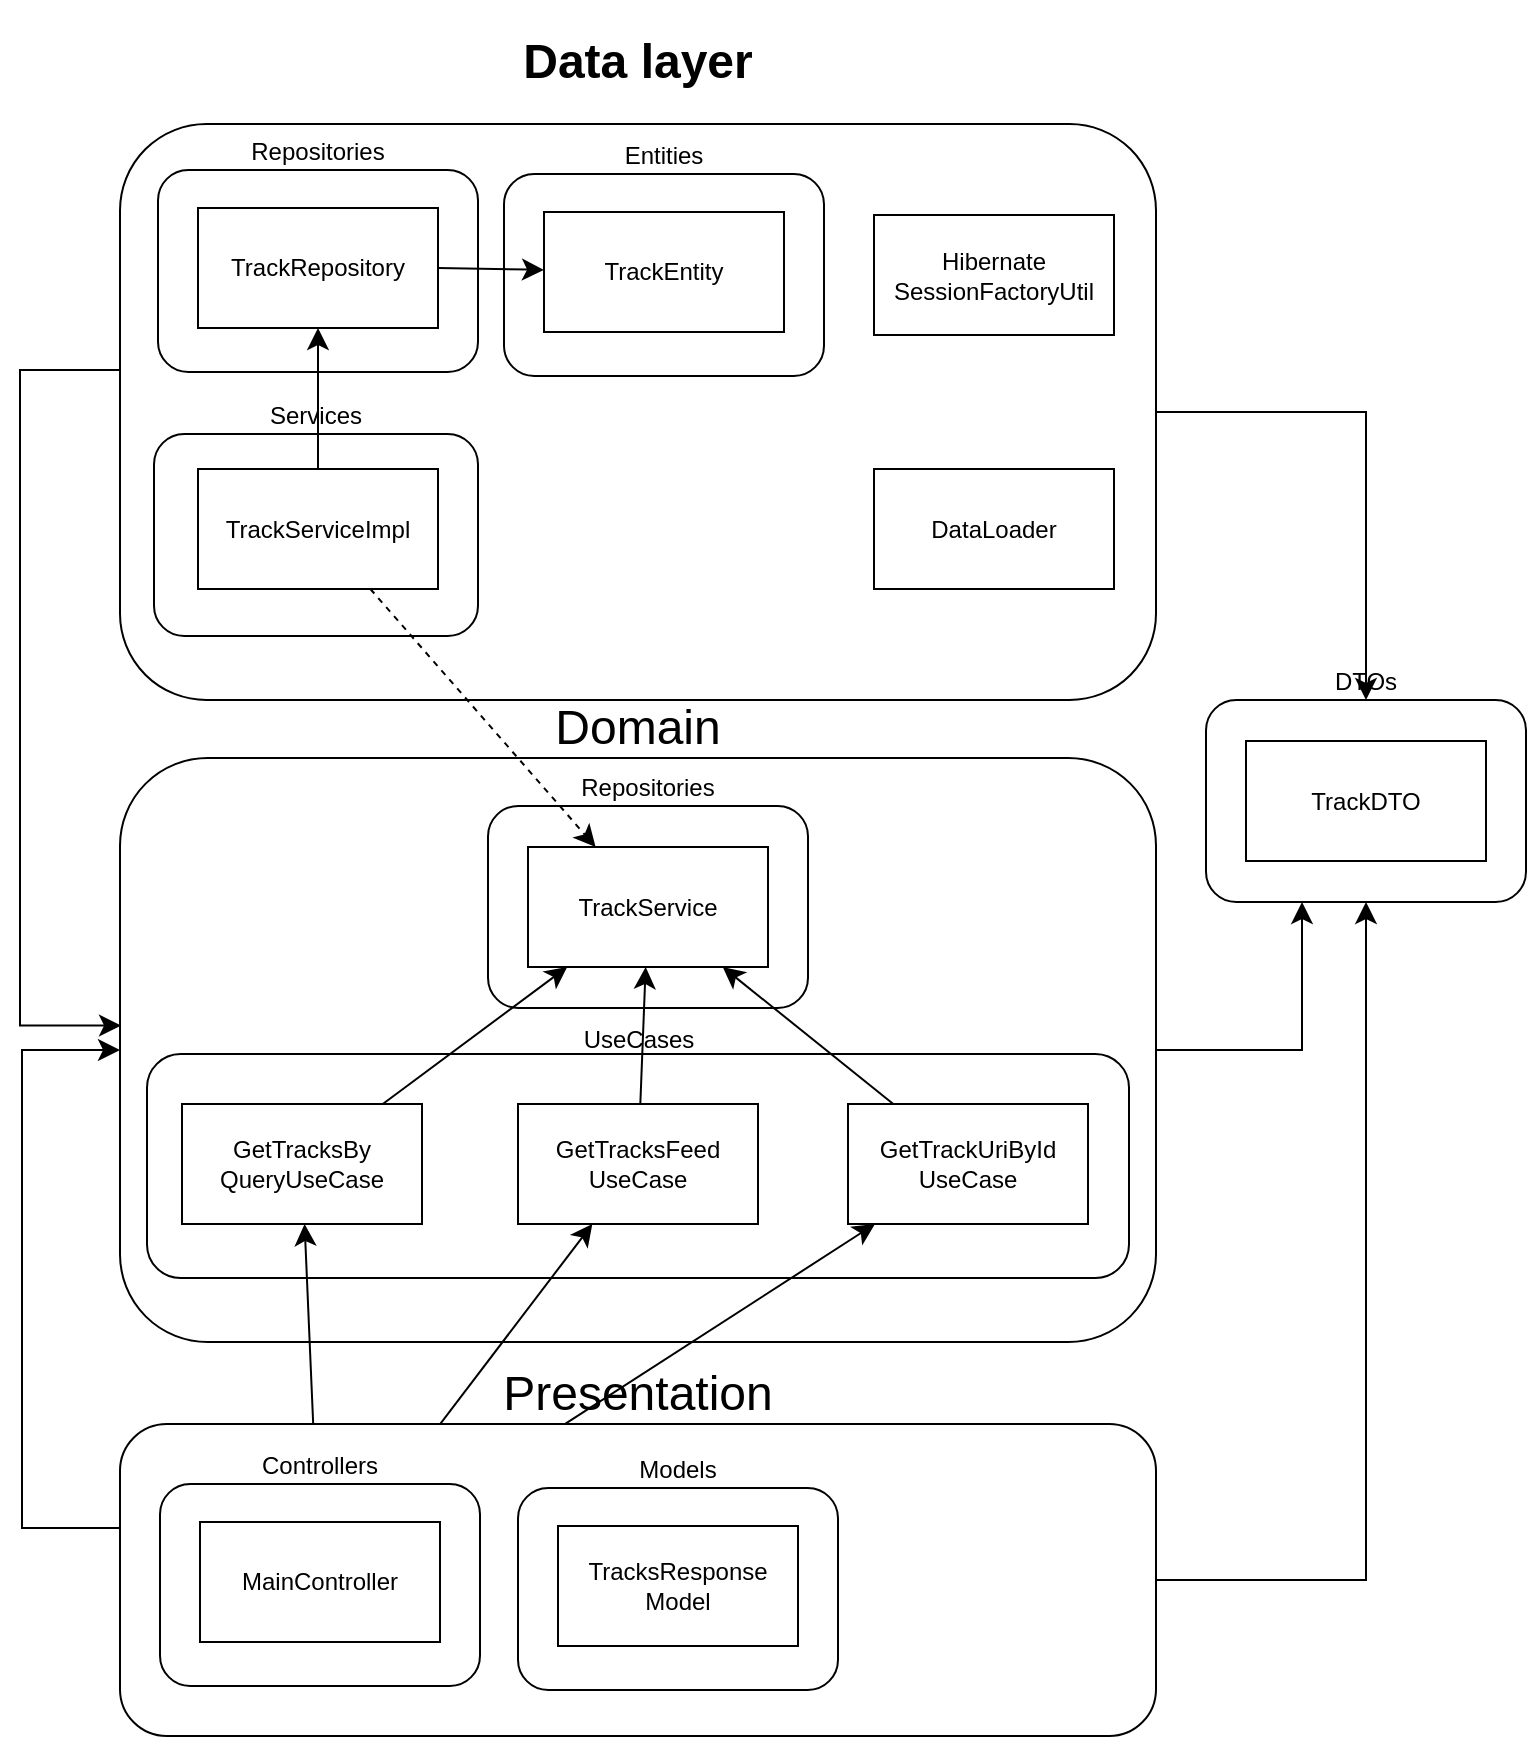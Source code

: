 <mxfile version="24.4.4" type="github">
  <diagram name="Страница — 1" id="OJzcXu3lYR9cOo_Ei6CB">
    <mxGraphModel dx="1763" dy="1281" grid="0" gridSize="10" guides="1" tooltips="1" connect="1" arrows="1" fold="1" page="0" pageScale="1" pageWidth="827" pageHeight="1169" math="0" shadow="0">
      <root>
        <mxCell id="0" />
        <mxCell id="1" parent="0" />
        <mxCell id="CoSqgKdmK9KjP_J41aMJ-84" value="" style="group" vertex="1" connectable="0" parent="1">
          <mxGeometry x="-178" y="209" width="518" height="292" as="geometry" />
        </mxCell>
        <mxCell id="CoSqgKdmK9KjP_J41aMJ-31" value="&lt;font style=&quot;font-size: 24px;&quot;&gt;Domain&lt;/font&gt;" style="rounded=1;whiteSpace=wrap;html=1;labelPosition=center;verticalLabelPosition=top;align=center;verticalAlign=bottom;fontSize=12;spacing=0;spacingRight=0;spacingLeft=0;" vertex="1" parent="CoSqgKdmK9KjP_J41aMJ-84">
          <mxGeometry width="518" height="292" as="geometry" />
        </mxCell>
        <mxCell id="CoSqgKdmK9KjP_J41aMJ-55" value="" style="group" vertex="1" connectable="0" parent="CoSqgKdmK9KjP_J41aMJ-84">
          <mxGeometry x="13.5" y="148" width="491" height="112" as="geometry" />
        </mxCell>
        <mxCell id="CoSqgKdmK9KjP_J41aMJ-78" value="" style="group" vertex="1" connectable="0" parent="CoSqgKdmK9KjP_J41aMJ-55">
          <mxGeometry width="491" height="112" as="geometry" />
        </mxCell>
        <mxCell id="CoSqgKdmK9KjP_J41aMJ-79" value="" style="group" vertex="1" connectable="0" parent="CoSqgKdmK9KjP_J41aMJ-78">
          <mxGeometry width="491" height="112" as="geometry" />
        </mxCell>
        <mxCell id="CoSqgKdmK9KjP_J41aMJ-50" value="UseCases" style="rounded=1;whiteSpace=wrap;html=1;labelPosition=center;verticalLabelPosition=top;align=center;verticalAlign=bottom;fontSize=12;spacing=0;spacingRight=0;spacingLeft=0;" vertex="1" parent="CoSqgKdmK9KjP_J41aMJ-79">
          <mxGeometry width="491" height="112" as="geometry" />
        </mxCell>
        <mxCell id="CoSqgKdmK9KjP_J41aMJ-47" value="&lt;div&gt;GetTracksBy&lt;/div&gt;&lt;div&gt;QueryUseCase&lt;/div&gt;" style="rounded=0;whiteSpace=wrap;html=1;" vertex="1" parent="CoSqgKdmK9KjP_J41aMJ-79">
          <mxGeometry x="17.5" y="25" width="120" height="60" as="geometry" />
        </mxCell>
        <mxCell id="CoSqgKdmK9KjP_J41aMJ-48" value="&lt;div&gt;GetTracksFeed&lt;/div&gt;&lt;div&gt;UseCase&lt;/div&gt;" style="rounded=0;whiteSpace=wrap;html=1;" vertex="1" parent="CoSqgKdmK9KjP_J41aMJ-79">
          <mxGeometry x="185.5" y="25" width="120" height="60" as="geometry" />
        </mxCell>
        <mxCell id="CoSqgKdmK9KjP_J41aMJ-49" value="&lt;div&gt;GetTrackUriById&lt;/div&gt;&lt;div&gt;UseCase&lt;/div&gt;" style="rounded=0;whiteSpace=wrap;html=1;" vertex="1" parent="CoSqgKdmK9KjP_J41aMJ-79">
          <mxGeometry x="350.5" y="25" width="120" height="60" as="geometry" />
        </mxCell>
        <mxCell id="CoSqgKdmK9KjP_J41aMJ-83" value="" style="group" vertex="1" connectable="0" parent="CoSqgKdmK9KjP_J41aMJ-84">
          <mxGeometry x="184" y="24" width="160" height="101" as="geometry" />
        </mxCell>
        <mxCell id="CoSqgKdmK9KjP_J41aMJ-75" value="Repositories" style="rounded=1;whiteSpace=wrap;html=1;labelPosition=center;verticalLabelPosition=top;align=center;verticalAlign=bottom;" vertex="1" parent="CoSqgKdmK9KjP_J41aMJ-83">
          <mxGeometry width="160" height="101" as="geometry" />
        </mxCell>
        <mxCell id="CoSqgKdmK9KjP_J41aMJ-6" value="TrackService" style="rounded=0;whiteSpace=wrap;html=1;" vertex="1" parent="CoSqgKdmK9KjP_J41aMJ-83">
          <mxGeometry x="20" y="20.5" width="120" height="60" as="geometry" />
        </mxCell>
        <mxCell id="CoSqgKdmK9KjP_J41aMJ-53" style="edgeStyle=none;curved=1;rounded=0;orthogonalLoop=1;jettySize=auto;html=1;fontSize=12;startSize=8;endSize=8;" edge="1" parent="CoSqgKdmK9KjP_J41aMJ-84" source="CoSqgKdmK9KjP_J41aMJ-49" target="CoSqgKdmK9KjP_J41aMJ-6">
          <mxGeometry relative="1" as="geometry" />
        </mxCell>
        <mxCell id="CoSqgKdmK9KjP_J41aMJ-51" style="edgeStyle=none;curved=1;rounded=0;orthogonalLoop=1;jettySize=auto;html=1;fontSize=12;startSize=8;endSize=8;" edge="1" parent="CoSqgKdmK9KjP_J41aMJ-84" source="CoSqgKdmK9KjP_J41aMJ-47" target="CoSqgKdmK9KjP_J41aMJ-6">
          <mxGeometry relative="1" as="geometry">
            <mxPoint x="149" y="-26" as="targetPoint" />
          </mxGeometry>
        </mxCell>
        <mxCell id="CoSqgKdmK9KjP_J41aMJ-52" style="edgeStyle=none;curved=1;rounded=0;orthogonalLoop=1;jettySize=auto;html=1;fontSize=12;startSize=8;endSize=8;" edge="1" parent="CoSqgKdmK9KjP_J41aMJ-84" source="CoSqgKdmK9KjP_J41aMJ-48" target="CoSqgKdmK9KjP_J41aMJ-6">
          <mxGeometry relative="1" as="geometry" />
        </mxCell>
        <mxCell id="CoSqgKdmK9KjP_J41aMJ-101" value="" style="group" vertex="1" connectable="0" parent="1">
          <mxGeometry x="365" y="180" width="160" height="101" as="geometry" />
        </mxCell>
        <mxCell id="CoSqgKdmK9KjP_J41aMJ-85" value="&lt;div&gt;DTOs&lt;/div&gt;" style="rounded=1;whiteSpace=wrap;html=1;labelPosition=center;verticalLabelPosition=top;align=center;verticalAlign=bottom;" vertex="1" parent="CoSqgKdmK9KjP_J41aMJ-101">
          <mxGeometry width="160" height="101" as="geometry" />
        </mxCell>
        <mxCell id="CoSqgKdmK9KjP_J41aMJ-100" value="TrackDTO" style="rounded=0;whiteSpace=wrap;html=1;" vertex="1" parent="CoSqgKdmK9KjP_J41aMJ-101">
          <mxGeometry x="20" y="20.5" width="120" height="60" as="geometry" />
        </mxCell>
        <mxCell id="CoSqgKdmK9KjP_J41aMJ-28" value="" style="group" vertex="1" connectable="0" parent="1">
          <mxGeometry x="-178" y="-108" width="518" height="288" as="geometry" />
        </mxCell>
        <mxCell id="CoSqgKdmK9KjP_J41aMJ-1" value="&lt;h1 align=&quot;right&quot;&gt;&lt;font style=&quot;font-size: 24px;&quot;&gt;Data layer&lt;br&gt;&lt;/font&gt;&lt;/h1&gt;" style="rounded=1;whiteSpace=wrap;html=1;labelPosition=center;verticalLabelPosition=top;align=center;verticalAlign=bottom;fontSize=12;spacing=0;spacingRight=0;spacingLeft=0;" vertex="1" parent="CoSqgKdmK9KjP_J41aMJ-28">
          <mxGeometry width="518" height="288" as="geometry" />
        </mxCell>
        <mxCell id="CoSqgKdmK9KjP_J41aMJ-11" value="" style="group" vertex="1" connectable="0" parent="CoSqgKdmK9KjP_J41aMJ-28">
          <mxGeometry x="19" y="23" width="160" height="101" as="geometry" />
        </mxCell>
        <mxCell id="CoSqgKdmK9KjP_J41aMJ-3" value="Repositories" style="rounded=1;whiteSpace=wrap;html=1;labelPosition=center;verticalLabelPosition=top;align=center;verticalAlign=bottom;" vertex="1" parent="CoSqgKdmK9KjP_J41aMJ-11">
          <mxGeometry width="160" height="101" as="geometry" />
        </mxCell>
        <mxCell id="CoSqgKdmK9KjP_J41aMJ-4" value="TrackRepository" style="rounded=0;whiteSpace=wrap;html=1;" vertex="1" parent="CoSqgKdmK9KjP_J41aMJ-11">
          <mxGeometry x="20" y="19" width="120" height="60" as="geometry" />
        </mxCell>
        <mxCell id="CoSqgKdmK9KjP_J41aMJ-10" value="" style="group" vertex="1" connectable="0" parent="CoSqgKdmK9KjP_J41aMJ-28">
          <mxGeometry x="192" y="25" width="160" height="101" as="geometry" />
        </mxCell>
        <mxCell id="CoSqgKdmK9KjP_J41aMJ-8" value="Entities" style="rounded=1;whiteSpace=wrap;html=1;labelPosition=center;verticalLabelPosition=top;align=center;verticalAlign=bottom;container=0;" vertex="1" parent="CoSqgKdmK9KjP_J41aMJ-10">
          <mxGeometry width="160" height="101" as="geometry" />
        </mxCell>
        <mxCell id="CoSqgKdmK9KjP_J41aMJ-9" value="TrackEntity" style="rounded=0;whiteSpace=wrap;html=1;" vertex="1" parent="CoSqgKdmK9KjP_J41aMJ-10">
          <mxGeometry x="20" y="19" width="120" height="60" as="geometry" />
        </mxCell>
        <mxCell id="CoSqgKdmK9KjP_J41aMJ-5" value="Services" style="rounded=1;whiteSpace=wrap;html=1;labelPosition=center;verticalLabelPosition=top;align=center;verticalAlign=bottom;" vertex="1" parent="CoSqgKdmK9KjP_J41aMJ-28">
          <mxGeometry x="17" y="155" width="162" height="101" as="geometry" />
        </mxCell>
        <mxCell id="CoSqgKdmK9KjP_J41aMJ-19" style="edgeStyle=none;curved=1;rounded=0;orthogonalLoop=1;jettySize=auto;html=1;exitX=0.5;exitY=0;exitDx=0;exitDy=0;fontSize=12;startSize=8;endSize=8;" edge="1" parent="CoSqgKdmK9KjP_J41aMJ-28" source="CoSqgKdmK9KjP_J41aMJ-7" target="CoSqgKdmK9KjP_J41aMJ-4">
          <mxGeometry relative="1" as="geometry" />
        </mxCell>
        <mxCell id="CoSqgKdmK9KjP_J41aMJ-7" value="TrackServiceImpl" style="rounded=0;whiteSpace=wrap;html=1;" vertex="1" parent="CoSqgKdmK9KjP_J41aMJ-28">
          <mxGeometry x="39" y="172.5" width="120" height="60" as="geometry" />
        </mxCell>
        <mxCell id="CoSqgKdmK9KjP_J41aMJ-22" style="edgeStyle=none;curved=1;rounded=0;orthogonalLoop=1;jettySize=auto;html=1;exitX=1;exitY=0.5;exitDx=0;exitDy=0;fontSize=12;startSize=8;endSize=8;" edge="1" parent="CoSqgKdmK9KjP_J41aMJ-28" source="CoSqgKdmK9KjP_J41aMJ-4" target="CoSqgKdmK9KjP_J41aMJ-9">
          <mxGeometry relative="1" as="geometry" />
        </mxCell>
        <mxCell id="CoSqgKdmK9KjP_J41aMJ-26" value="&lt;div&gt;Hibernate&lt;/div&gt;&lt;div&gt;SessionFactoryUtil&lt;br&gt;&lt;/div&gt;" style="rounded=0;whiteSpace=wrap;html=1;" vertex="1" parent="CoSqgKdmK9KjP_J41aMJ-28">
          <mxGeometry x="377" y="45.5" width="120" height="60" as="geometry" />
        </mxCell>
        <mxCell id="CoSqgKdmK9KjP_J41aMJ-27" value="DataLoader" style="rounded=0;whiteSpace=wrap;html=1;" vertex="1" parent="CoSqgKdmK9KjP_J41aMJ-28">
          <mxGeometry x="377" y="172.5" width="120" height="60" as="geometry" />
        </mxCell>
        <mxCell id="CoSqgKdmK9KjP_J41aMJ-105" style="edgeStyle=orthogonalEdgeStyle;rounded=0;orthogonalLoop=1;jettySize=auto;html=1;fontSize=12;startSize=8;endSize=8;" edge="1" parent="1" source="CoSqgKdmK9KjP_J41aMJ-54" target="CoSqgKdmK9KjP_J41aMJ-85">
          <mxGeometry relative="1" as="geometry" />
        </mxCell>
        <mxCell id="CoSqgKdmK9KjP_J41aMJ-108" style="edgeStyle=orthogonalEdgeStyle;rounded=0;orthogonalLoop=1;jettySize=auto;html=1;fontSize=12;startSize=8;endSize=8;entryX=0;entryY=0.5;entryDx=0;entryDy=0;exitX=0;exitY=0.5;exitDx=0;exitDy=0;" edge="1" parent="1" source="CoSqgKdmK9KjP_J41aMJ-54" target="CoSqgKdmK9KjP_J41aMJ-31">
          <mxGeometry relative="1" as="geometry">
            <mxPoint x="-218" y="378" as="targetPoint" />
            <Array as="points">
              <mxPoint x="-227" y="594" />
              <mxPoint x="-227" y="355" />
            </Array>
          </mxGeometry>
        </mxCell>
        <mxCell id="CoSqgKdmK9KjP_J41aMJ-71" style="edgeStyle=none;curved=1;rounded=0;orthogonalLoop=1;jettySize=auto;html=1;fontSize=12;startSize=8;endSize=8;" edge="1" parent="1" source="CoSqgKdmK9KjP_J41aMJ-67" target="CoSqgKdmK9KjP_J41aMJ-47">
          <mxGeometry relative="1" as="geometry" />
        </mxCell>
        <mxCell id="CoSqgKdmK9KjP_J41aMJ-72" style="edgeStyle=none;curved=1;rounded=0;orthogonalLoop=1;jettySize=auto;html=1;fontSize=12;startSize=8;endSize=8;" edge="1" parent="1" source="CoSqgKdmK9KjP_J41aMJ-67" target="CoSqgKdmK9KjP_J41aMJ-48">
          <mxGeometry relative="1" as="geometry" />
        </mxCell>
        <mxCell id="CoSqgKdmK9KjP_J41aMJ-73" style="edgeStyle=none;curved=1;rounded=0;orthogonalLoop=1;jettySize=auto;html=1;fontSize=12;startSize=8;endSize=8;" edge="1" parent="1" source="CoSqgKdmK9KjP_J41aMJ-67" target="CoSqgKdmK9KjP_J41aMJ-49">
          <mxGeometry relative="1" as="geometry" />
        </mxCell>
        <mxCell id="CoSqgKdmK9KjP_J41aMJ-21" style="rounded=0;orthogonalLoop=1;jettySize=auto;html=1;fontSize=12;startSize=8;endSize=8;endArrow=classic;endFill=1;dashed=1;" edge="1" parent="1" source="CoSqgKdmK9KjP_J41aMJ-7" target="CoSqgKdmK9KjP_J41aMJ-6">
          <mxGeometry relative="1" as="geometry">
            <mxPoint x="-217" y="193" as="targetPoint" />
          </mxGeometry>
        </mxCell>
        <mxCell id="CoSqgKdmK9KjP_J41aMJ-103" style="edgeStyle=orthogonalEdgeStyle;rounded=0;orthogonalLoop=1;jettySize=auto;html=1;fontSize=12;startSize=8;endSize=8;entryX=0.5;entryY=0;entryDx=0;entryDy=0;" edge="1" parent="1" source="CoSqgKdmK9KjP_J41aMJ-1" target="CoSqgKdmK9KjP_J41aMJ-85">
          <mxGeometry relative="1" as="geometry" />
        </mxCell>
        <mxCell id="CoSqgKdmK9KjP_J41aMJ-104" style="edgeStyle=orthogonalEdgeStyle;rounded=0;orthogonalLoop=1;jettySize=auto;html=1;fontSize=12;startSize=8;endSize=8;" edge="1" parent="1" source="CoSqgKdmK9KjP_J41aMJ-31" target="CoSqgKdmK9KjP_J41aMJ-85">
          <mxGeometry relative="1" as="geometry">
            <Array as="points">
              <mxPoint x="413" y="355" />
            </Array>
          </mxGeometry>
        </mxCell>
        <mxCell id="CoSqgKdmK9KjP_J41aMJ-107" style="edgeStyle=orthogonalEdgeStyle;rounded=0;orthogonalLoop=1;jettySize=auto;html=1;fontSize=12;startSize=8;endSize=8;entryX=0.001;entryY=0.53;entryDx=0;entryDy=0;entryPerimeter=0;exitX=0;exitY=0.5;exitDx=0;exitDy=0;" edge="1" parent="1">
          <mxGeometry relative="1" as="geometry">
            <mxPoint x="-177.482" y="342.76" as="targetPoint" />
            <mxPoint x="-178" y="15" as="sourcePoint" />
            <Array as="points">
              <mxPoint x="-228" y="15" />
              <mxPoint x="-228" y="343" />
            </Array>
          </mxGeometry>
        </mxCell>
        <mxCell id="CoSqgKdmK9KjP_J41aMJ-109" value="" style="group" vertex="1" connectable="0" parent="1">
          <mxGeometry x="-178" y="542" width="518" height="156" as="geometry" />
        </mxCell>
        <mxCell id="CoSqgKdmK9KjP_J41aMJ-54" value="&lt;font style=&quot;font-size: 24px;&quot;&gt;Presentation&lt;/font&gt;" style="rounded=1;whiteSpace=wrap;html=1;labelPosition=center;verticalLabelPosition=top;align=center;verticalAlign=bottom;fontSize=12;spacing=0;spacingRight=0;spacingLeft=0;" vertex="1" parent="CoSqgKdmK9KjP_J41aMJ-109">
          <mxGeometry width="518" height="156" as="geometry" />
        </mxCell>
        <mxCell id="CoSqgKdmK9KjP_J41aMJ-65" value="" style="group" vertex="1" connectable="0" parent="CoSqgKdmK9KjP_J41aMJ-109">
          <mxGeometry x="20" y="30" width="160" height="101" as="geometry" />
        </mxCell>
        <mxCell id="CoSqgKdmK9KjP_J41aMJ-66" value="Controllers" style="rounded=1;whiteSpace=wrap;html=1;labelPosition=center;verticalLabelPosition=top;align=center;verticalAlign=bottom;" vertex="1" parent="CoSqgKdmK9KjP_J41aMJ-65">
          <mxGeometry width="160" height="101" as="geometry" />
        </mxCell>
        <mxCell id="CoSqgKdmK9KjP_J41aMJ-67" value="MainController" style="rounded=0;whiteSpace=wrap;html=1;" vertex="1" parent="CoSqgKdmK9KjP_J41aMJ-65">
          <mxGeometry x="20" y="19" width="120" height="60" as="geometry" />
        </mxCell>
        <mxCell id="CoSqgKdmK9KjP_J41aMJ-68" value="" style="group" vertex="1" connectable="0" parent="CoSqgKdmK9KjP_J41aMJ-109">
          <mxGeometry x="199" y="32" width="160" height="101" as="geometry" />
        </mxCell>
        <mxCell id="CoSqgKdmK9KjP_J41aMJ-69" value="Models" style="rounded=1;whiteSpace=wrap;html=1;labelPosition=center;verticalLabelPosition=top;align=center;verticalAlign=bottom;" vertex="1" parent="CoSqgKdmK9KjP_J41aMJ-68">
          <mxGeometry width="160" height="101" as="geometry" />
        </mxCell>
        <mxCell id="CoSqgKdmK9KjP_J41aMJ-70" value="&lt;div&gt;TracksResponse&lt;/div&gt;&lt;div&gt;Model&lt;/div&gt;" style="rounded=0;whiteSpace=wrap;html=1;" vertex="1" parent="CoSqgKdmK9KjP_J41aMJ-68">
          <mxGeometry x="20" y="19" width="120" height="60" as="geometry" />
        </mxCell>
      </root>
    </mxGraphModel>
  </diagram>
</mxfile>
